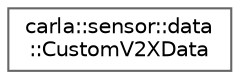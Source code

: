 digraph "类继承关系图"
{
 // INTERACTIVE_SVG=YES
 // LATEX_PDF_SIZE
  bgcolor="transparent";
  edge [fontname=Helvetica,fontsize=10,labelfontname=Helvetica,labelfontsize=10];
  node [fontname=Helvetica,fontsize=10,shape=box,height=0.2,width=0.4];
  rankdir="LR";
  Node0 [id="Node000000",label="carla::sensor::data\l::CustomV2XData",height=0.2,width=0.4,color="grey40", fillcolor="white", style="filled",URL="$d8/daf/classcarla_1_1sensor_1_1data_1_1CustomV2XData.html",tooltip=" "];
}
